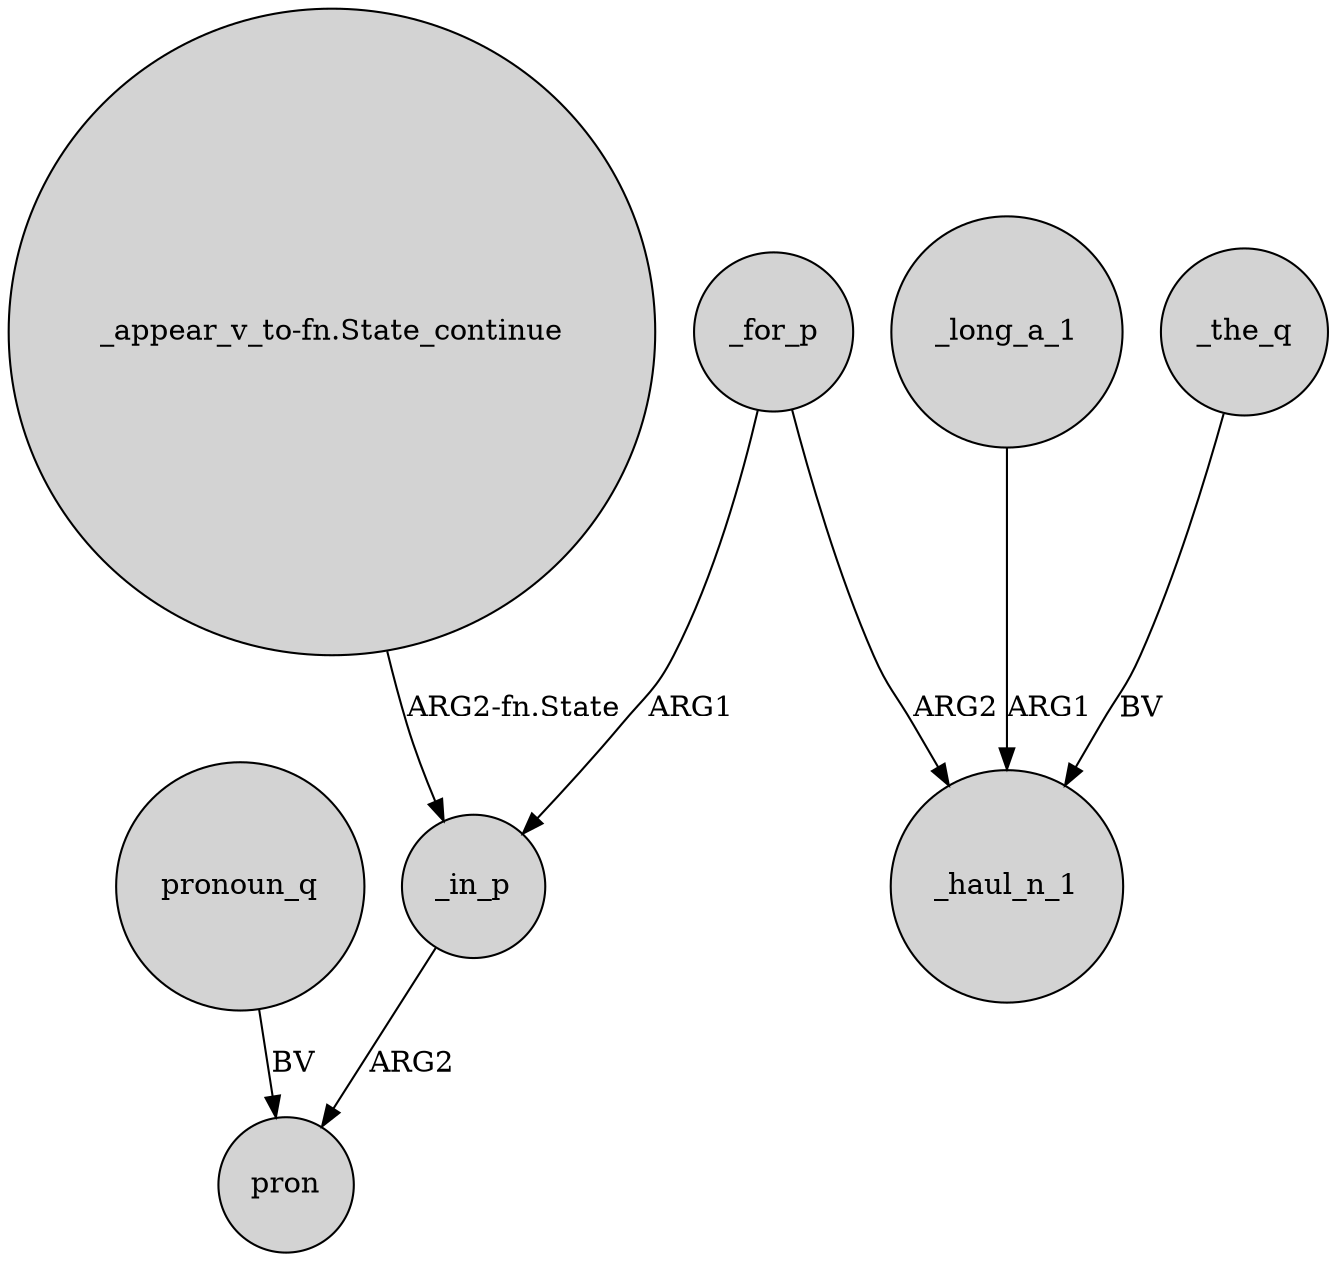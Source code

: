 digraph {
	node [shape=circle style=filled]
	pronoun_q -> pron [label=BV]
	_the_q -> _haul_n_1 [label=BV]
	_in_p -> pron [label=ARG2]
	_for_p -> _in_p [label=ARG1]
	_for_p -> _haul_n_1 [label=ARG2]
	_long_a_1 -> _haul_n_1 [label=ARG1]
	"_appear_v_to-fn.State_continue" -> _in_p [label="ARG2-fn.State"]
}
